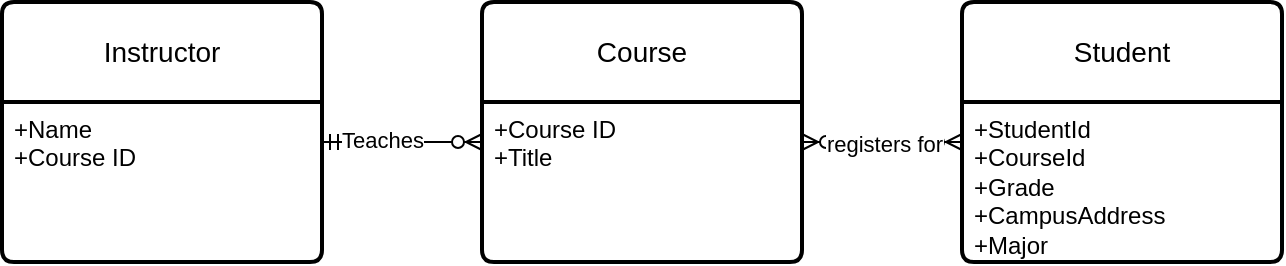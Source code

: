 <mxfile version="23.0.2" type="github">
  <diagram id="R2lEEEUBdFMjLlhIrx00" name="Page-1">
    <mxGraphModel dx="1194" dy="555" grid="1" gridSize="10" guides="1" tooltips="1" connect="1" arrows="1" fold="1" page="1" pageScale="1" pageWidth="850" pageHeight="1100" math="0" shadow="0" extFonts="Permanent Marker^https://fonts.googleapis.com/css?family=Permanent+Marker">
      <root>
        <mxCell id="0" />
        <mxCell id="1" parent="0" />
        <mxCell id="7wWlnTxBBLl84vtPKJ20-1" value="Course" style="swimlane;childLayout=stackLayout;horizontal=1;startSize=50;horizontalStack=0;rounded=1;fontSize=14;fontStyle=0;strokeWidth=2;resizeParent=0;resizeLast=1;shadow=0;dashed=0;align=center;arcSize=4;whiteSpace=wrap;html=1;" vertex="1" parent="1">
          <mxGeometry x="320" y="370" width="160" height="130" as="geometry" />
        </mxCell>
        <mxCell id="7wWlnTxBBLl84vtPKJ20-2" value="+Course ID&lt;br&gt;+Title" style="align=left;strokeColor=none;fillColor=none;spacingLeft=4;fontSize=12;verticalAlign=top;resizable=0;rotatable=0;part=1;html=1;" vertex="1" parent="7wWlnTxBBLl84vtPKJ20-1">
          <mxGeometry y="50" width="160" height="80" as="geometry" />
        </mxCell>
        <mxCell id="7wWlnTxBBLl84vtPKJ20-3" value="Instructor" style="swimlane;childLayout=stackLayout;horizontal=1;startSize=50;horizontalStack=0;rounded=1;fontSize=14;fontStyle=0;strokeWidth=2;resizeParent=0;resizeLast=1;shadow=0;dashed=0;align=center;arcSize=4;whiteSpace=wrap;html=1;" vertex="1" parent="1">
          <mxGeometry x="80" y="370" width="160" height="130" as="geometry" />
        </mxCell>
        <mxCell id="7wWlnTxBBLl84vtPKJ20-4" value="+Name&lt;br&gt;+Course ID&lt;br&gt;" style="align=left;strokeColor=none;fillColor=none;spacingLeft=4;fontSize=12;verticalAlign=top;resizable=0;rotatable=0;part=1;html=1;" vertex="1" parent="7wWlnTxBBLl84vtPKJ20-3">
          <mxGeometry y="50" width="160" height="80" as="geometry" />
        </mxCell>
        <mxCell id="7wWlnTxBBLl84vtPKJ20-5" value="Student" style="swimlane;childLayout=stackLayout;horizontal=1;startSize=50;horizontalStack=0;rounded=1;fontSize=14;fontStyle=0;strokeWidth=2;resizeParent=0;resizeLast=1;shadow=0;dashed=0;align=center;arcSize=4;whiteSpace=wrap;html=1;" vertex="1" parent="1">
          <mxGeometry x="560" y="370" width="160" height="130" as="geometry" />
        </mxCell>
        <mxCell id="7wWlnTxBBLl84vtPKJ20-6" value="+StudentId&lt;br&gt;+CourseId&lt;br&gt;+Grade&lt;br&gt;+CampusAddress&lt;br&gt;+Major" style="align=left;strokeColor=none;fillColor=none;spacingLeft=4;fontSize=12;verticalAlign=top;resizable=0;rotatable=0;part=1;html=1;" vertex="1" parent="7wWlnTxBBLl84vtPKJ20-5">
          <mxGeometry y="50" width="160" height="80" as="geometry" />
        </mxCell>
        <mxCell id="7wWlnTxBBLl84vtPKJ20-14" value="" style="edgeStyle=entityRelationEdgeStyle;fontSize=12;html=1;endArrow=ERzeroToMany;endFill=1;startArrow=ERzeroToMany;rounded=0;entryX=0;entryY=0.25;entryDx=0;entryDy=0;exitX=1;exitY=0.25;exitDx=0;exitDy=0;" edge="1" parent="1" source="7wWlnTxBBLl84vtPKJ20-2" target="7wWlnTxBBLl84vtPKJ20-6">
          <mxGeometry width="100" height="100" relative="1" as="geometry">
            <mxPoint x="370" y="600" as="sourcePoint" />
            <mxPoint x="470" y="500" as="targetPoint" />
          </mxGeometry>
        </mxCell>
        <mxCell id="7wWlnTxBBLl84vtPKJ20-17" value="registers for" style="edgeLabel;html=1;align=center;verticalAlign=middle;resizable=0;points=[];" vertex="1" connectable="0" parent="7wWlnTxBBLl84vtPKJ20-14">
          <mxGeometry x="0.025" y="-1" relative="1" as="geometry">
            <mxPoint as="offset" />
          </mxGeometry>
        </mxCell>
        <mxCell id="7wWlnTxBBLl84vtPKJ20-15" value="" style="edgeStyle=entityRelationEdgeStyle;fontSize=12;html=1;endArrow=ERzeroToMany;startArrow=ERmandOne;rounded=0;entryX=0;entryY=0.25;entryDx=0;entryDy=0;exitX=1;exitY=0.25;exitDx=0;exitDy=0;" edge="1" parent="1" source="7wWlnTxBBLl84vtPKJ20-4" target="7wWlnTxBBLl84vtPKJ20-2">
          <mxGeometry width="100" height="100" relative="1" as="geometry">
            <mxPoint x="370" y="600" as="sourcePoint" />
            <mxPoint x="470" y="500" as="targetPoint" />
          </mxGeometry>
        </mxCell>
        <mxCell id="7wWlnTxBBLl84vtPKJ20-16" value="Teaches" style="edgeLabel;html=1;align=center;verticalAlign=middle;resizable=0;points=[];" vertex="1" connectable="0" parent="7wWlnTxBBLl84vtPKJ20-15">
          <mxGeometry x="-0.25" y="1" relative="1" as="geometry">
            <mxPoint as="offset" />
          </mxGeometry>
        </mxCell>
      </root>
    </mxGraphModel>
  </diagram>
</mxfile>
